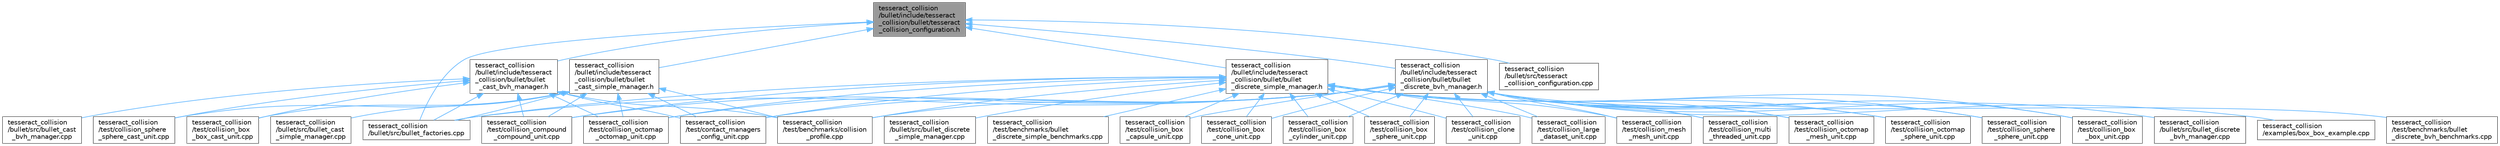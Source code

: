 digraph "tesseract_collision/bullet/include/tesseract_collision/bullet/tesseract_collision_configuration.h"
{
 // LATEX_PDF_SIZE
  bgcolor="transparent";
  edge [fontname=Helvetica,fontsize=10,labelfontname=Helvetica,labelfontsize=10];
  node [fontname=Helvetica,fontsize=10,shape=box,height=0.2,width=0.4];
  Node1 [label="tesseract_collision\l/bullet/include/tesseract\l_collision/bullet/tesseract\l_collision_configuration.h",height=0.2,width=0.4,color="gray40", fillcolor="grey60", style="filled", fontcolor="black",tooltip="Modified bullet collision configuration."];
  Node1 -> Node2 [dir="back",color="steelblue1",style="solid"];
  Node2 [label="tesseract_collision\l/bullet/include/tesseract\l_collision/bullet/bullet\l_cast_bvh_manager.h",height=0.2,width=0.4,color="grey40", fillcolor="white", style="filled",URL="$db/dc0/bullet__cast__bvh__manager_8h.html",tooltip="Tesseract ROS Bullet cast(continuous) BVH collision manager."];
  Node2 -> Node3 [dir="back",color="steelblue1",style="solid"];
  Node3 [label="tesseract_collision\l/bullet/src/bullet_cast\l_bvh_manager.cpp",height=0.2,width=0.4,color="grey40", fillcolor="white", style="filled",URL="$d0/d69/bullet__cast__bvh__manager_8cpp.html",tooltip="Tesseract ROS Bullet Cast(continuous) BVH Manager implementation."];
  Node2 -> Node4 [dir="back",color="steelblue1",style="solid"];
  Node4 [label="tesseract_collision\l/bullet/src/bullet_factories.cpp",height=0.2,width=0.4,color="grey40", fillcolor="white", style="filled",URL="$d4/d6e/bullet__factories_8cpp.html",tooltip=" "];
  Node2 -> Node5 [dir="back",color="steelblue1",style="solid"];
  Node5 [label="tesseract_collision\l/test/benchmarks/collision\l_profile.cpp",height=0.2,width=0.4,color="grey40", fillcolor="white", style="filled",URL="$df/d70/collision__profile_8cpp.html",tooltip=" "];
  Node2 -> Node6 [dir="back",color="steelblue1",style="solid"];
  Node6 [label="tesseract_collision\l/test/collision_box\l_box_cast_unit.cpp",height=0.2,width=0.4,color="grey40", fillcolor="white", style="filled",URL="$d3/d44/collision__box__box__cast__unit_8cpp.html",tooltip=" "];
  Node2 -> Node7 [dir="back",color="steelblue1",style="solid"];
  Node7 [label="tesseract_collision\l/test/collision_compound\l_compound_unit.cpp",height=0.2,width=0.4,color="grey40", fillcolor="white", style="filled",URL="$df/d9f/collision__compound__compound__unit_8cpp.html",tooltip=" "];
  Node2 -> Node8 [dir="back",color="steelblue1",style="solid"];
  Node8 [label="tesseract_collision\l/test/collision_octomap\l_octomap_unit.cpp",height=0.2,width=0.4,color="grey40", fillcolor="white", style="filled",URL="$df/d67/collision__octomap__octomap__unit_8cpp.html",tooltip=" "];
  Node2 -> Node9 [dir="back",color="steelblue1",style="solid"];
  Node9 [label="tesseract_collision\l/test/collision_sphere\l_sphere_cast_unit.cpp",height=0.2,width=0.4,color="grey40", fillcolor="white", style="filled",URL="$d0/d9c/collision__sphere__sphere__cast__unit_8cpp.html",tooltip=" "];
  Node2 -> Node10 [dir="back",color="steelblue1",style="solid"];
  Node10 [label="tesseract_collision\l/test/contact_managers\l_config_unit.cpp",height=0.2,width=0.4,color="grey40", fillcolor="white", style="filled",URL="$d3/d57/contact__managers__config__unit_8cpp.html",tooltip="Tesseract collision contact managers config test."];
  Node1 -> Node11 [dir="back",color="steelblue1",style="solid"];
  Node11 [label="tesseract_collision\l/bullet/include/tesseract\l_collision/bullet/bullet\l_cast_simple_manager.h",height=0.2,width=0.4,color="grey40", fillcolor="white", style="filled",URL="$d5/d68/bullet__cast__simple__manager_8h.html",tooltip="Tesseract ROS Bullet cast(continuous) simple collision manager."];
  Node11 -> Node12 [dir="back",color="steelblue1",style="solid"];
  Node12 [label="tesseract_collision\l/bullet/src/bullet_cast\l_simple_manager.cpp",height=0.2,width=0.4,color="grey40", fillcolor="white", style="filled",URL="$d2/d6f/bullet__cast__simple__manager_8cpp.html",tooltip="Tesseract ROS Bullet Cast(continuous) Simple Manager implementation."];
  Node11 -> Node4 [dir="back",color="steelblue1",style="solid"];
  Node11 -> Node5 [dir="back",color="steelblue1",style="solid"];
  Node11 -> Node6 [dir="back",color="steelblue1",style="solid"];
  Node11 -> Node7 [dir="back",color="steelblue1",style="solid"];
  Node11 -> Node8 [dir="back",color="steelblue1",style="solid"];
  Node11 -> Node9 [dir="back",color="steelblue1",style="solid"];
  Node11 -> Node10 [dir="back",color="steelblue1",style="solid"];
  Node1 -> Node13 [dir="back",color="steelblue1",style="solid"];
  Node13 [label="tesseract_collision\l/bullet/include/tesseract\l_collision/bullet/bullet\l_discrete_bvh_manager.h",height=0.2,width=0.4,color="grey40", fillcolor="white", style="filled",URL="$df/d19/bullet__discrete__bvh__manager_8h.html",tooltip="Tesseract ROS Bullet discrete BVH collision manager."];
  Node13 -> Node14 [dir="back",color="steelblue1",style="solid"];
  Node14 [label="tesseract_collision\l/bullet/src/bullet_discrete\l_bvh_manager.cpp",height=0.2,width=0.4,color="grey40", fillcolor="white", style="filled",URL="$d4/d4b/bullet__discrete__bvh__manager_8cpp.html",tooltip="Tesseract ROS Bullet Discrete BVH Manager implementation."];
  Node13 -> Node4 [dir="back",color="steelblue1",style="solid"];
  Node13 -> Node15 [dir="back",color="steelblue1",style="solid"];
  Node15 [label="tesseract_collision\l/examples/box_box_example.cpp",height=0.2,width=0.4,color="grey40", fillcolor="white", style="filled",URL="$dd/d5a/box__box__example_8cpp.html",tooltip=" "];
  Node13 -> Node16 [dir="back",color="steelblue1",style="solid"];
  Node16 [label="tesseract_collision\l/test/benchmarks/bullet\l_discrete_bvh_benchmarks.cpp",height=0.2,width=0.4,color="grey40", fillcolor="white", style="filled",URL="$db/dd3/bullet__discrete__bvh__benchmarks_8cpp.html",tooltip=" "];
  Node13 -> Node5 [dir="back",color="steelblue1",style="solid"];
  Node13 -> Node17 [dir="back",color="steelblue1",style="solid"];
  Node17 [label="tesseract_collision\l/test/collision_box\l_box_unit.cpp",height=0.2,width=0.4,color="grey40", fillcolor="white", style="filled",URL="$df/d8e/collision__box__box__unit_8cpp.html",tooltip=" "];
  Node13 -> Node18 [dir="back",color="steelblue1",style="solid"];
  Node18 [label="tesseract_collision\l/test/collision_box\l_capsule_unit.cpp",height=0.2,width=0.4,color="grey40", fillcolor="white", style="filled",URL="$d1/d2d/collision__box__capsule__unit_8cpp.html",tooltip=" "];
  Node13 -> Node19 [dir="back",color="steelblue1",style="solid"];
  Node19 [label="tesseract_collision\l/test/collision_box\l_cone_unit.cpp",height=0.2,width=0.4,color="grey40", fillcolor="white", style="filled",URL="$de/d30/collision__box__cone__unit_8cpp.html",tooltip=" "];
  Node13 -> Node20 [dir="back",color="steelblue1",style="solid"];
  Node20 [label="tesseract_collision\l/test/collision_box\l_cylinder_unit.cpp",height=0.2,width=0.4,color="grey40", fillcolor="white", style="filled",URL="$d8/da5/collision__box__cylinder__unit_8cpp.html",tooltip=" "];
  Node13 -> Node21 [dir="back",color="steelblue1",style="solid"];
  Node21 [label="tesseract_collision\l/test/collision_box\l_sphere_unit.cpp",height=0.2,width=0.4,color="grey40", fillcolor="white", style="filled",URL="$d0/dc5/collision__box__sphere__unit_8cpp.html",tooltip=" "];
  Node13 -> Node22 [dir="back",color="steelblue1",style="solid"];
  Node22 [label="tesseract_collision\l/test/collision_clone\l_unit.cpp",height=0.2,width=0.4,color="grey40", fillcolor="white", style="filled",URL="$d7/dd0/collision__clone__unit_8cpp.html",tooltip=" "];
  Node13 -> Node7 [dir="back",color="steelblue1",style="solid"];
  Node13 -> Node23 [dir="back",color="steelblue1",style="solid"];
  Node23 [label="tesseract_collision\l/test/collision_large\l_dataset_unit.cpp",height=0.2,width=0.4,color="grey40", fillcolor="white", style="filled",URL="$db/d91/collision__large__dataset__unit_8cpp.html",tooltip=" "];
  Node13 -> Node24 [dir="back",color="steelblue1",style="solid"];
  Node24 [label="tesseract_collision\l/test/collision_mesh\l_mesh_unit.cpp",height=0.2,width=0.4,color="grey40", fillcolor="white", style="filled",URL="$dc/da8/collision__mesh__mesh__unit_8cpp.html",tooltip=" "];
  Node13 -> Node25 [dir="back",color="steelblue1",style="solid"];
  Node25 [label="tesseract_collision\l/test/collision_multi\l_threaded_unit.cpp",height=0.2,width=0.4,color="grey40", fillcolor="white", style="filled",URL="$df/d67/collision__multi__threaded__unit_8cpp.html",tooltip=" "];
  Node13 -> Node26 [dir="back",color="steelblue1",style="solid"];
  Node26 [label="tesseract_collision\l/test/collision_octomap\l_mesh_unit.cpp",height=0.2,width=0.4,color="grey40", fillcolor="white", style="filled",URL="$d0/dcb/collision__octomap__mesh__unit_8cpp.html",tooltip=" "];
  Node13 -> Node8 [dir="back",color="steelblue1",style="solid"];
  Node13 -> Node27 [dir="back",color="steelblue1",style="solid"];
  Node27 [label="tesseract_collision\l/test/collision_octomap\l_sphere_unit.cpp",height=0.2,width=0.4,color="grey40", fillcolor="white", style="filled",URL="$db/d30/collision__octomap__sphere__unit_8cpp.html",tooltip=" "];
  Node13 -> Node28 [dir="back",color="steelblue1",style="solid"];
  Node28 [label="tesseract_collision\l/test/collision_sphere\l_sphere_unit.cpp",height=0.2,width=0.4,color="grey40", fillcolor="white", style="filled",URL="$d3/d38/collision__sphere__sphere__unit_8cpp.html",tooltip=" "];
  Node13 -> Node10 [dir="back",color="steelblue1",style="solid"];
  Node1 -> Node29 [dir="back",color="steelblue1",style="solid"];
  Node29 [label="tesseract_collision\l/bullet/include/tesseract\l_collision/bullet/bullet\l_discrete_simple_manager.h",height=0.2,width=0.4,color="grey40", fillcolor="white", style="filled",URL="$d3/dd2/bullet__discrete__simple__manager_8h.html",tooltip="Tesseract ROS Bullet discrete simple collision manager."];
  Node29 -> Node30 [dir="back",color="steelblue1",style="solid"];
  Node30 [label="tesseract_collision\l/bullet/src/bullet_discrete\l_simple_manager.cpp",height=0.2,width=0.4,color="grey40", fillcolor="white", style="filled",URL="$d3/d40/bullet__discrete__simple__manager_8cpp.html",tooltip="Tesseract ROS Bullet Discrete Simple Manager implementation."];
  Node29 -> Node4 [dir="back",color="steelblue1",style="solid"];
  Node29 -> Node31 [dir="back",color="steelblue1",style="solid"];
  Node31 [label="tesseract_collision\l/test/benchmarks/bullet\l_discrete_simple_benchmarks.cpp",height=0.2,width=0.4,color="grey40", fillcolor="white", style="filled",URL="$d8/dbc/bullet__discrete__simple__benchmarks_8cpp.html",tooltip=" "];
  Node29 -> Node5 [dir="back",color="steelblue1",style="solid"];
  Node29 -> Node17 [dir="back",color="steelblue1",style="solid"];
  Node29 -> Node18 [dir="back",color="steelblue1",style="solid"];
  Node29 -> Node19 [dir="back",color="steelblue1",style="solid"];
  Node29 -> Node20 [dir="back",color="steelblue1",style="solid"];
  Node29 -> Node21 [dir="back",color="steelblue1",style="solid"];
  Node29 -> Node22 [dir="back",color="steelblue1",style="solid"];
  Node29 -> Node7 [dir="back",color="steelblue1",style="solid"];
  Node29 -> Node23 [dir="back",color="steelblue1",style="solid"];
  Node29 -> Node24 [dir="back",color="steelblue1",style="solid"];
  Node29 -> Node25 [dir="back",color="steelblue1",style="solid"];
  Node29 -> Node26 [dir="back",color="steelblue1",style="solid"];
  Node29 -> Node8 [dir="back",color="steelblue1",style="solid"];
  Node29 -> Node27 [dir="back",color="steelblue1",style="solid"];
  Node29 -> Node28 [dir="back",color="steelblue1",style="solid"];
  Node29 -> Node10 [dir="back",color="steelblue1",style="solid"];
  Node1 -> Node4 [dir="back",color="steelblue1",style="solid"];
  Node1 -> Node32 [dir="back",color="steelblue1",style="solid"];
  Node32 [label="tesseract_collision\l/bullet/src/tesseract\l_collision_configuration.cpp",height=0.2,width=0.4,color="grey40", fillcolor="white", style="filled",URL="$dd/d7c/tesseract__collision__configuration_8cpp.html",tooltip="Modified bullet collision configuration."];
}

